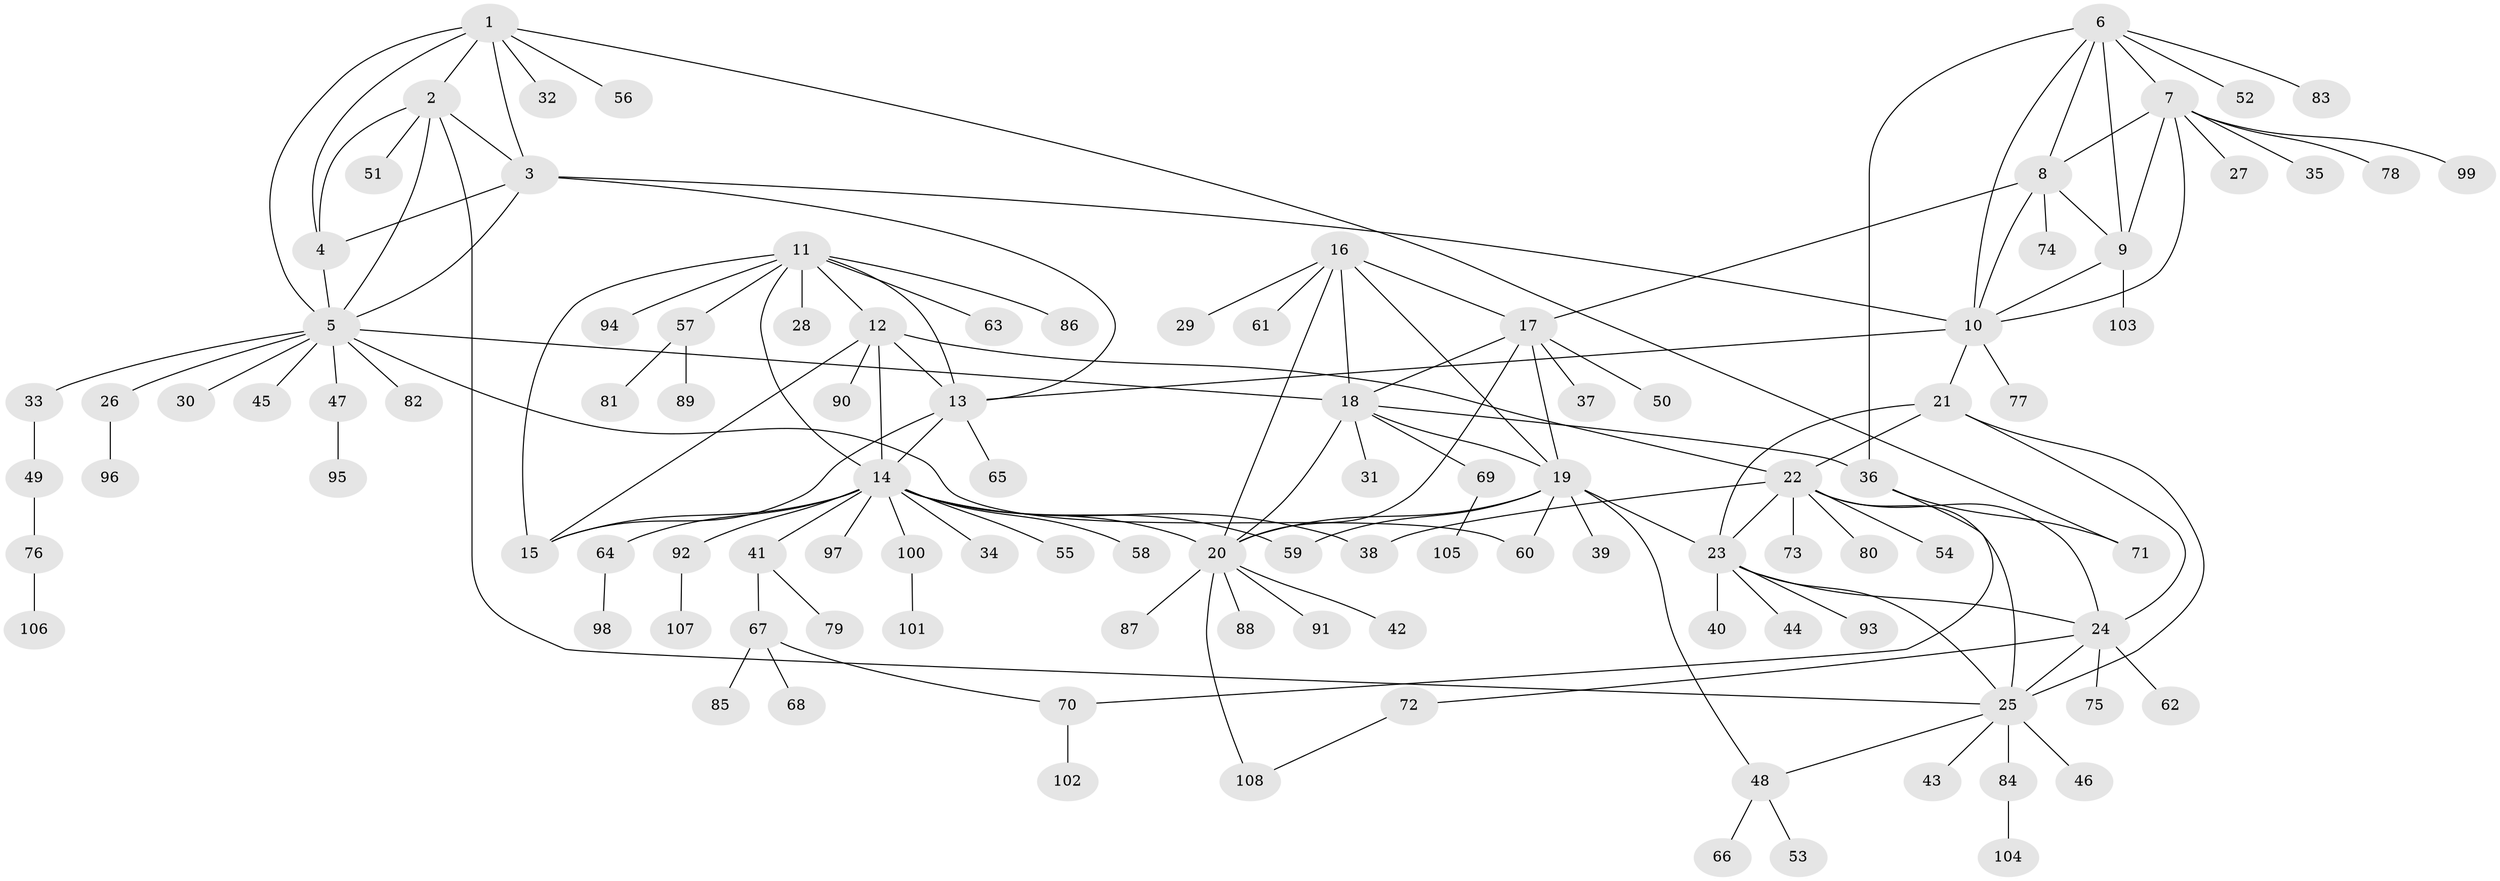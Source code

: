 // Generated by graph-tools (version 1.1) at 2025/26/03/09/25 03:26:34]
// undirected, 108 vertices, 151 edges
graph export_dot {
graph [start="1"]
  node [color=gray90,style=filled];
  1;
  2;
  3;
  4;
  5;
  6;
  7;
  8;
  9;
  10;
  11;
  12;
  13;
  14;
  15;
  16;
  17;
  18;
  19;
  20;
  21;
  22;
  23;
  24;
  25;
  26;
  27;
  28;
  29;
  30;
  31;
  32;
  33;
  34;
  35;
  36;
  37;
  38;
  39;
  40;
  41;
  42;
  43;
  44;
  45;
  46;
  47;
  48;
  49;
  50;
  51;
  52;
  53;
  54;
  55;
  56;
  57;
  58;
  59;
  60;
  61;
  62;
  63;
  64;
  65;
  66;
  67;
  68;
  69;
  70;
  71;
  72;
  73;
  74;
  75;
  76;
  77;
  78;
  79;
  80;
  81;
  82;
  83;
  84;
  85;
  86;
  87;
  88;
  89;
  90;
  91;
  92;
  93;
  94;
  95;
  96;
  97;
  98;
  99;
  100;
  101;
  102;
  103;
  104;
  105;
  106;
  107;
  108;
  1 -- 2;
  1 -- 3;
  1 -- 4;
  1 -- 5;
  1 -- 32;
  1 -- 56;
  1 -- 71;
  2 -- 3;
  2 -- 4;
  2 -- 5;
  2 -- 25;
  2 -- 51;
  3 -- 4;
  3 -- 5;
  3 -- 10;
  3 -- 13;
  4 -- 5;
  5 -- 18;
  5 -- 26;
  5 -- 30;
  5 -- 33;
  5 -- 45;
  5 -- 47;
  5 -- 60;
  5 -- 82;
  6 -- 7;
  6 -- 8;
  6 -- 9;
  6 -- 10;
  6 -- 36;
  6 -- 52;
  6 -- 83;
  7 -- 8;
  7 -- 9;
  7 -- 10;
  7 -- 27;
  7 -- 35;
  7 -- 78;
  7 -- 99;
  8 -- 9;
  8 -- 10;
  8 -- 17;
  8 -- 74;
  9 -- 10;
  9 -- 103;
  10 -- 13;
  10 -- 21;
  10 -- 77;
  11 -- 12;
  11 -- 13;
  11 -- 14;
  11 -- 15;
  11 -- 28;
  11 -- 57;
  11 -- 63;
  11 -- 86;
  11 -- 94;
  12 -- 13;
  12 -- 14;
  12 -- 15;
  12 -- 22;
  12 -- 90;
  13 -- 14;
  13 -- 15;
  13 -- 65;
  14 -- 15;
  14 -- 20;
  14 -- 34;
  14 -- 38;
  14 -- 41;
  14 -- 55;
  14 -- 58;
  14 -- 59;
  14 -- 64;
  14 -- 92;
  14 -- 97;
  14 -- 100;
  16 -- 17;
  16 -- 18;
  16 -- 19;
  16 -- 20;
  16 -- 29;
  16 -- 61;
  17 -- 18;
  17 -- 19;
  17 -- 20;
  17 -- 37;
  17 -- 50;
  18 -- 19;
  18 -- 20;
  18 -- 31;
  18 -- 36;
  18 -- 69;
  19 -- 20;
  19 -- 23;
  19 -- 39;
  19 -- 48;
  19 -- 59;
  19 -- 60;
  20 -- 42;
  20 -- 87;
  20 -- 88;
  20 -- 91;
  20 -- 108;
  21 -- 22;
  21 -- 23;
  21 -- 24;
  21 -- 25;
  22 -- 23;
  22 -- 24;
  22 -- 25;
  22 -- 38;
  22 -- 54;
  22 -- 73;
  22 -- 80;
  23 -- 24;
  23 -- 25;
  23 -- 40;
  23 -- 44;
  23 -- 93;
  24 -- 25;
  24 -- 62;
  24 -- 72;
  24 -- 75;
  25 -- 43;
  25 -- 46;
  25 -- 48;
  25 -- 84;
  26 -- 96;
  33 -- 49;
  36 -- 70;
  36 -- 71;
  41 -- 67;
  41 -- 79;
  47 -- 95;
  48 -- 53;
  48 -- 66;
  49 -- 76;
  57 -- 81;
  57 -- 89;
  64 -- 98;
  67 -- 68;
  67 -- 70;
  67 -- 85;
  69 -- 105;
  70 -- 102;
  72 -- 108;
  76 -- 106;
  84 -- 104;
  92 -- 107;
  100 -- 101;
}
